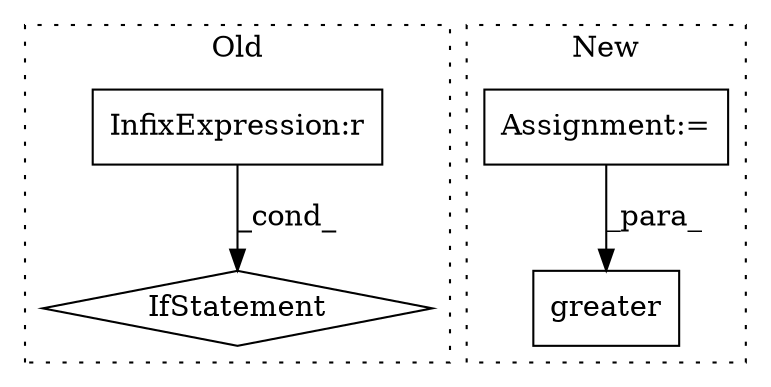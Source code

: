 digraph G {
subgraph cluster0 {
1 [label="IfStatement" a="25" s="1728,1760" l="4,2" shape="diamond"];
4 [label="InfixExpression:r" a="27" s="1737" l="4" shape="box"];
label = "Old";
style="dotted";
}
subgraph cluster1 {
2 [label="greater" a="32" s="2990,3025" l="8,1" shape="box"];
3 [label="Assignment:=" a="7" s="2925" l="1" shape="box"];
label = "New";
style="dotted";
}
3 -> 2 [label="_para_"];
4 -> 1 [label="_cond_"];
}